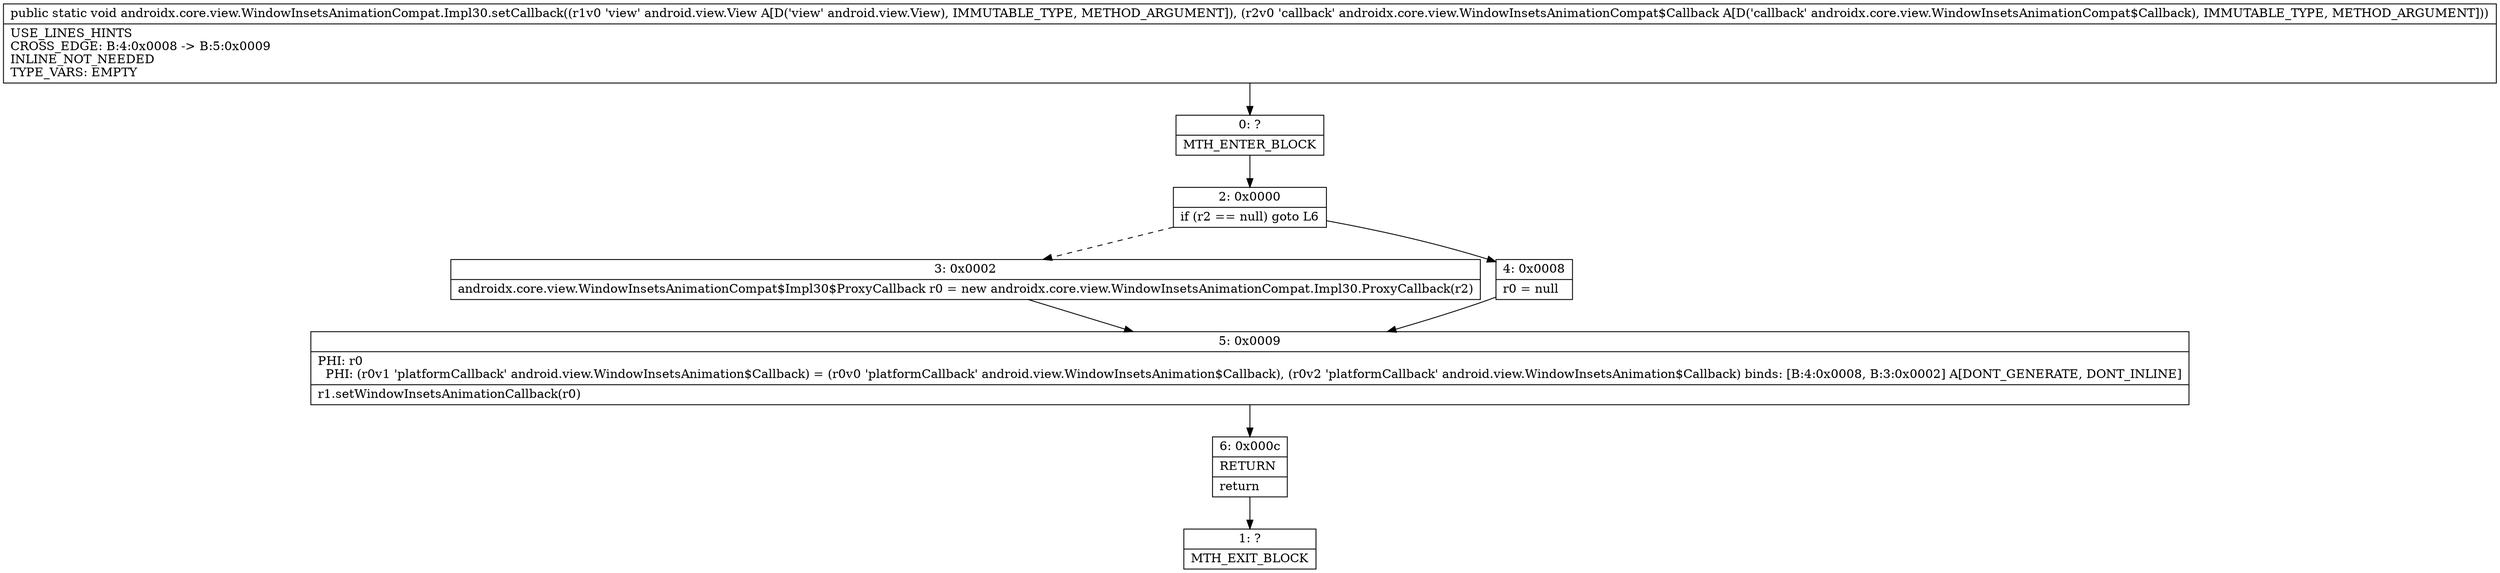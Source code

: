digraph "CFG forandroidx.core.view.WindowInsetsAnimationCompat.Impl30.setCallback(Landroid\/view\/View;Landroidx\/core\/view\/WindowInsetsAnimationCompat$Callback;)V" {
Node_0 [shape=record,label="{0\:\ ?|MTH_ENTER_BLOCK\l}"];
Node_2 [shape=record,label="{2\:\ 0x0000|if (r2 == null) goto L6\l}"];
Node_3 [shape=record,label="{3\:\ 0x0002|androidx.core.view.WindowInsetsAnimationCompat$Impl30$ProxyCallback r0 = new androidx.core.view.WindowInsetsAnimationCompat.Impl30.ProxyCallback(r2)\l}"];
Node_5 [shape=record,label="{5\:\ 0x0009|PHI: r0 \l  PHI: (r0v1 'platformCallback' android.view.WindowInsetsAnimation$Callback) = (r0v0 'platformCallback' android.view.WindowInsetsAnimation$Callback), (r0v2 'platformCallback' android.view.WindowInsetsAnimation$Callback) binds: [B:4:0x0008, B:3:0x0002] A[DONT_GENERATE, DONT_INLINE]\l|r1.setWindowInsetsAnimationCallback(r0)\l}"];
Node_6 [shape=record,label="{6\:\ 0x000c|RETURN\l|return\l}"];
Node_1 [shape=record,label="{1\:\ ?|MTH_EXIT_BLOCK\l}"];
Node_4 [shape=record,label="{4\:\ 0x0008|r0 = null\l}"];
MethodNode[shape=record,label="{public static void androidx.core.view.WindowInsetsAnimationCompat.Impl30.setCallback((r1v0 'view' android.view.View A[D('view' android.view.View), IMMUTABLE_TYPE, METHOD_ARGUMENT]), (r2v0 'callback' androidx.core.view.WindowInsetsAnimationCompat$Callback A[D('callback' androidx.core.view.WindowInsetsAnimationCompat$Callback), IMMUTABLE_TYPE, METHOD_ARGUMENT]))  | USE_LINES_HINTS\lCROSS_EDGE: B:4:0x0008 \-\> B:5:0x0009\lINLINE_NOT_NEEDED\lTYPE_VARS: EMPTY\l}"];
MethodNode -> Node_0;Node_0 -> Node_2;
Node_2 -> Node_3[style=dashed];
Node_2 -> Node_4;
Node_3 -> Node_5;
Node_5 -> Node_6;
Node_6 -> Node_1;
Node_4 -> Node_5;
}

